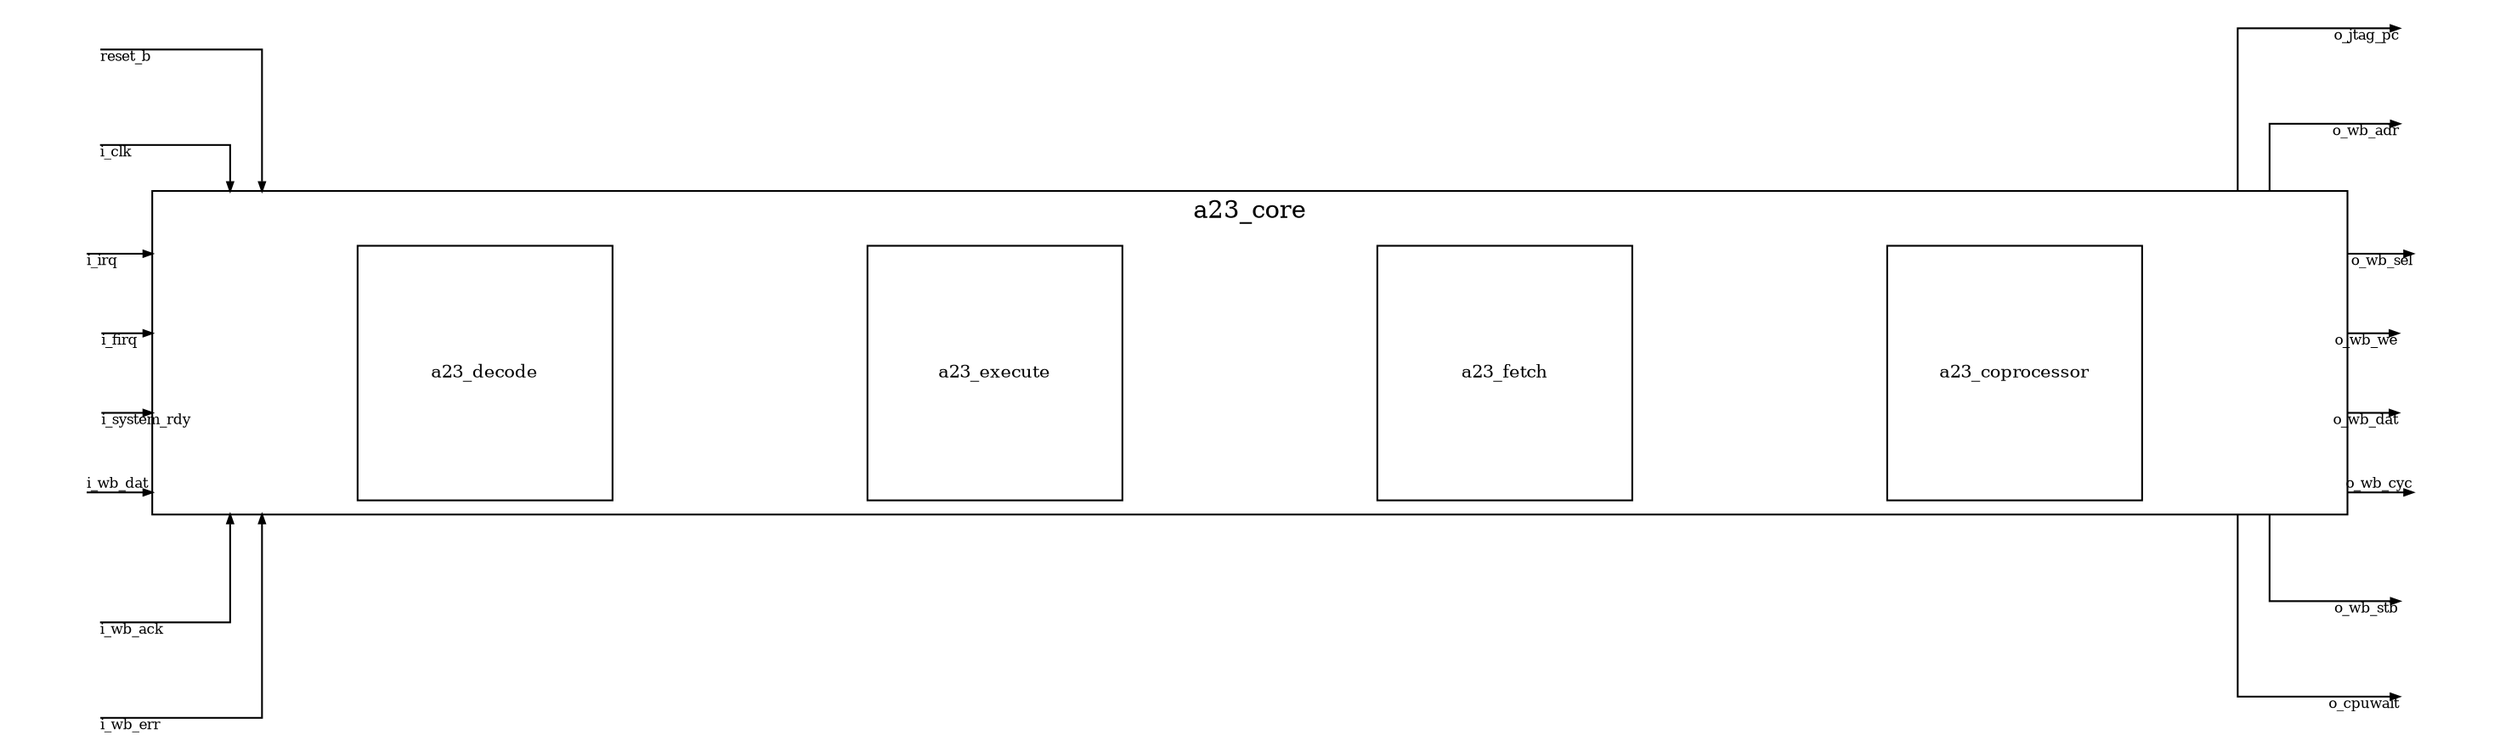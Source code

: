 digraph {
	graph [bb="0,0,1404,414",
		comment=a23_core,
		compound=True,
		multiedges=True,
		overlap=False,
		rank=same,
		rankdir=LR,
		splines=ortho
	];
	node [label="\N"];
	edge [style=filled];
	subgraph cluster_1 {
		graph [bb="82,127,1322,310",
			label=a23_core,
			rank=same
		];
		"20left"		 [fontsize=10,
			height=1,
			label="20left",
			pos="126,207",
			shape=box,
			style=invis,
			width=1];
		a23_decode		 [fontsize=10,
			height=2,
			label=a23_decode,
			pos="270,207",
			shape=box,
			width=2];
		"20left" -> a23_decode		 [pos="e,197.72,219 162.34,219 162.34,219 187.72,219 187.72,219",
			style=invis];
		"20left" -> a23_decode		 [pos="e,197.72,195 162.34,195 162.34,195 187.72,195 187.72,195",
			style=invis];
		"20right"		 [fontsize=10,
			height=1,
			label="20right",
			pos="414,207",
			shape=box,
			style=invis,
			width=1];
		a23_decode -> "20right"		 [pos="e,377.91,195 342.42,195 342.42,195 367.91,195 367.91,195",
			style=invis];
		a23_decode -> "20right"		 [pos="e,377.91,219 342.42,219 342.42,219 367.91,219 367.91,219",
			style=invis];
		a23_execute		 [fontsize=10,
			height=2,
			label=a23_execute,
			pos="558,207",
			shape=box,
			width=2];
		"20right" -> a23_execute		 [pos="e,485.72,219 450.34,219 450.34,219 475.72,219 475.72,219",
			style=invis];
		"20right" -> a23_execute		 [pos="e,485.72,195 450.34,195 450.34,195 475.72,195 475.72,195",
			style=invis];
		"21right"		 [fontsize=10,
			height=1,
			label="21right",
			pos="702,207",
			shape=box,
			style=invis,
			width=1];
		a23_execute -> "21right"		 [pos="e,665.91,195 630.42,195 630.42,195 655.91,195 655.91,195",
			style=invis];
		a23_execute -> "21right"		 [pos="e,665.91,219 630.42,219 630.42,219 655.91,219 655.91,219",
			style=invis];
		a23_fetch		 [fontsize=10,
			height=2,
			label=a23_fetch,
			pos="846,207",
			shape=box,
			width=2];
		"21right" -> a23_fetch		 [pos="e,773.72,195 738.34,195 738.34,195 763.72,195 763.72,195",
			style=invis];
		"21right" -> a23_fetch		 [pos="e,773.72,219 738.34,219 738.34,219 763.72,219 763.72,219",
			style=invis];
		"22right"		 [fontsize=10,
			height=1,
			label="22right",
			pos="990,207",
			shape=box,
			style=invis,
			width=1];
		a23_fetch -> "22right"		 [pos="e,953.91,195 918.42,195 918.42,195 943.91,195 943.91,195",
			style=invis];
		a23_fetch -> "22right"		 [pos="e,953.91,219 918.42,219 918.42,219 943.91,219 943.91,219",
			style=invis];
		a23_coprocessor		 [fontsize=10,
			height=2,
			label=a23_coprocessor,
			pos="1134,207",
			shape=box,
			width=2];
		"22right" -> a23_coprocessor		 [pos="e,1061.7,195 1026.3,195 1026.3,195 1051.7,195 1051.7,195",
			style=invis];
		"22right" -> a23_coprocessor		 [pos="e,1061.7,219 1026.3,219 1026.3,219 1051.7,219 1051.7,219",
			style=invis];
		"23right"		 [fontsize=10,
			height=1,
			label="23right",
			pos="1278,207",
			shape=box,
			style=invis,
			width=1];
		a23_coprocessor -> "23right"		 [pos="e,1241.9,195 1206.4,195 1206.4,195 1231.9,195 1231.9,195",
			style=invis];
		a23_coprocessor -> "23right"		 [pos="e,1241.9,219 1206.4,219 1206.4,219 1231.9,219 1231.9,219",
			style=invis];
	}
	5	 [height=0.5,
		pos="1377,396",
		style=invis,
		width=0.75];
	"23right" -> 5	 [arrowhead=normal,
		arrowsize=0.5,
		constraint=true,
		fontsize=8,
		head_lp="1333.8,397.5",
		headlabel=o_jtag_pc,
		ltail=cluster_1,
		penwidth=1,
		pos="e,1351.3,402 1260,309.59 1260,356.58 1260,402 1260,402 1260,402 1346.3,402 1346.3,402",
		weight=2.0];
	6	 [height=0.5,
		pos="1377,342",
		style=invis,
		width=0.75];
	"23right" -> 6	 [arrowhead=normal,
		arrowsize=0.5,
		constraint=true,
		fontsize=8,
		head_lp="1334,331.5",
		headlabel=o_wb_adr,
		ltail=cluster_1,
		penwidth=1,
		pos="e,1351.5,336 1278,309.81 1278,325.18 1278,336 1278,336 1278,336 1346.5,336 1346.5,336",
		weight=2.0];
	7	 [height=0.5,
		pos="1377,288",
		style=invis,
		width=0.75];
	"23right" -> 7	 [arrowhead=normal,
		arrowsize=0.5,
		constraint=true,
		fontsize=8,
		head_lp="1342.5,270",
		headlabel=o_wb_sel,
		ltail=cluster_1,
		penwidth=1,
		pos="e,1359,274.5 1321.6,274.5 1337.2,274.5 1354,274.5 1354,274.5",
		weight=2.0];
	8	 [height=0.5,
		pos="1377,234",
		style=invis,
		width=0.75];
	"23right" -> 8	 [arrowhead=normal,
		arrowsize=0.5,
		constraint=true,
		fontsize=8,
		head_lp="1334.3,225",
		headlabel=o_wb_we,
		ltail=cluster_1,
		penwidth=1,
		pos="e,1350.8,229.5 1321.7,229.5 1331.1,229.5 1345.8,229.5 1345.8,229.5",
		weight=2.0];
	10	 [height=0.5,
		pos="1377,180",
		style=invis,
		width=0.75];
	"23right" -> 10	 [arrowhead=normal,
		arrowsize=0.5,
		constraint=true,
		fontsize=8,
		head_lp="1333.8,180",
		headlabel=o_wb_dat,
		ltail=cluster_1,
		penwidth=1,
		pos="e,1350.8,184.5 1321.7,184.5 1331.1,184.5 1345.8,184.5 1345.8,184.5",
		weight=2.0];
	11	 [height=0.5,
		pos="1377,126",
		style=invis,
		width=0.75];
	"23right" -> 11	 [arrowhead=normal,
		arrowsize=0.5,
		constraint=true,
		fontsize=8,
		head_lp="1341,144",
		headlabel=o_wb_cyc,
		ltail=cluster_1,
		penwidth=1,
		pos="e,1359,139.5 1321.6,139.5 1337.2,139.5 1354,139.5 1354,139.5",
		weight=2.0];
	12	 [height=0.5,
		pos="1377,72",
		style=invis,
		width=0.75];
	"23right" -> 12	 [arrowhead=normal,
		arrowsize=0.5,
		constraint=true,
		fontsize=8,
		head_lp="1334.5,61.5",
		headlabel=o_wb_stb,
		ltail=cluster_1,
		penwidth=1,
		pos="e,1351.5,66 1278,127.35 1278,95.399 1278,66 1278,66 1278,66 1346.5,66 1346.5,66",
		weight=2.0];
	15	 [height=0.5,
		pos="1377,18",
		style=invis,
		width=0.75];
	"23right" -> 15	 [arrowhead=normal,
		arrowsize=0.5,
		constraint=true,
		fontsize=8,
		head_lp="1333.3,7.5",
		headlabel=o_cpuwait,
		ltail=cluster_1,
		penwidth=1,
		pos="e,1351.3,12 1260,127.09 1260,73.248 1260,12 1260,12 1260,12 1346.3,12 1346.3,12",
		weight=2.0];
	0	 [height=0.5,
		pos="27,396",
		style=invis,
		width=0.75];
	0 -> "20left"	 [arrowhead=normal,
		arrowsize=0.5,
		constraint=true,
		fontsize=8,
		lhead=cluster_1,
		penwidth=1,
		pos="e,144,309.96 52.676,390 87.117,390 144,390 144,390 144,390 144,352.01 144,315.35",
		tail_lp="65.176,385.5",
		taillabel=reset_b,
		weight=2.0];
	1	 [height=0.5,
		pos="27,342",
		style=invis,
		width=0.75];
	1 -> "20left"	 [arrowhead=normal,
		arrowsize=0.5,
		constraint=true,
		fontsize=8,
		lhead=cluster_1,
		penwidth=1,
		pos="e,126,309.74 52.495,348 81.828,348 126,348 126,348 126,348 126,333.18 126,314.96",
		tail_lp="61.495,343.5",
		taillabel=i_clk,
		weight=2.0];
	2	 [height=0.5,
		pos="27,288",
		style=invis,
		width=0.75];
	2 -> "20left"	 [arrowhead=normal,
		arrowsize=0.5,
		constraint=true,
		fontsize=8,
		lhead=cluster_1,
		penwidth=1,
		pos="e,82.392,274.5 44.977,274.5 54.429,274.5 66.282,274.5 77.15,274.5",
		tail_lp="53.477,270",
		taillabel=i_irq,
		weight=2.0];
	3	 [height=0.5,
		pos="27,234",
		style=invis,
		width=0.75];
	3 -> "20left"	 [arrowhead=normal,
		arrowsize=0.5,
		constraint=true,
		fontsize=8,
		lhead=cluster_1,
		penwidth=1,
		pos="e,82.432,229.5 53.27,229.5 53.27,229.5 67.874,229.5 77.24,229.5",
		tail_lp="63.27,225",
		taillabel=i_firq,
		weight=2.0];
	4	 [height=0.5,
		pos="27,180",
		style=invis,
		width=0.75];
	4 -> "20left"	 [arrowhead=normal,
		arrowsize=0.5,
		constraint=true,
		fontsize=8,
		lhead=cluster_1,
		penwidth=1,
		pos="e,82.432,184.5 53.27,184.5 53.27,184.5 67.874,184.5 77.24,184.5",
		tail_lp="76.77,180",
		taillabel=i_system_rdy,
		weight=2.0];
	9	 [height=0.5,
		pos="27,126",
		style=invis,
		width=0.75];
	9 -> "20left"	 [arrowhead=normal,
		arrowsize=0.5,
		constraint=true,
		fontsize=8,
		lhead=cluster_1,
		penwidth=1,
		pos="e,82.392,139.5 44.977,139.5 54.429,139.5 66.282,139.5 77.15,139.5",
		tail_lp="60.977,144",
		taillabel=i_wb_dat,
		weight=2.0];
	13	 [height=0.5,
		pos="27,72",
		style=invis,
		width=0.75];
	13 -> "20left"	 [arrowhead=normal,
		arrowsize=0.5,
		constraint=true,
		fontsize=8,
		lhead=cluster_1,
		penwidth=1,
		pos="e,126,127.25 52.495,78 81.828,78 126,78 126,78 126,78 126,100.01 126,121.97",
		tail_lp="69.495,73.5",
		taillabel=i_wb_ack,
		weight=2.0];
	14	 [height=0.5,
		pos="27,18",
		style=invis,
		width=0.75];
	14 -> "20left"	 [arrowhead=normal,
		arrowsize=0.5,
		constraint=true,
		fontsize=8,
		lhead=cluster_1,
		penwidth=1,
		pos="e,144,127.09 52.676,24 87.117,24 144,24 144,24 144,24 144,80.408 144,122.08",
		tail_lp="68.176,19.5",
		taillabel=i_wb_err,
		weight=2.0];
}
